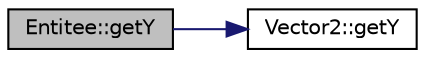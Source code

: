 digraph "Entitee::getY"
{
  edge [fontname="Helvetica",fontsize="10",labelfontname="Helvetica",labelfontsize="10"];
  node [fontname="Helvetica",fontsize="10",shape=record];
  rankdir="LR";
  Node4 [label="Entitee::getY",height=0.2,width=0.4,color="black", fillcolor="grey75", style="filled", fontcolor="black"];
  Node4 -> Node5 [color="midnightblue",fontsize="10",style="solid",fontname="Helvetica"];
  Node5 [label="Vector2::getY",height=0.2,width=0.4,color="black", fillcolor="white", style="filled",URL="$classVector2.html#aee5d229ce269d3e3a4b023bcd2043220",tooltip="Getter de _y. "];
}
